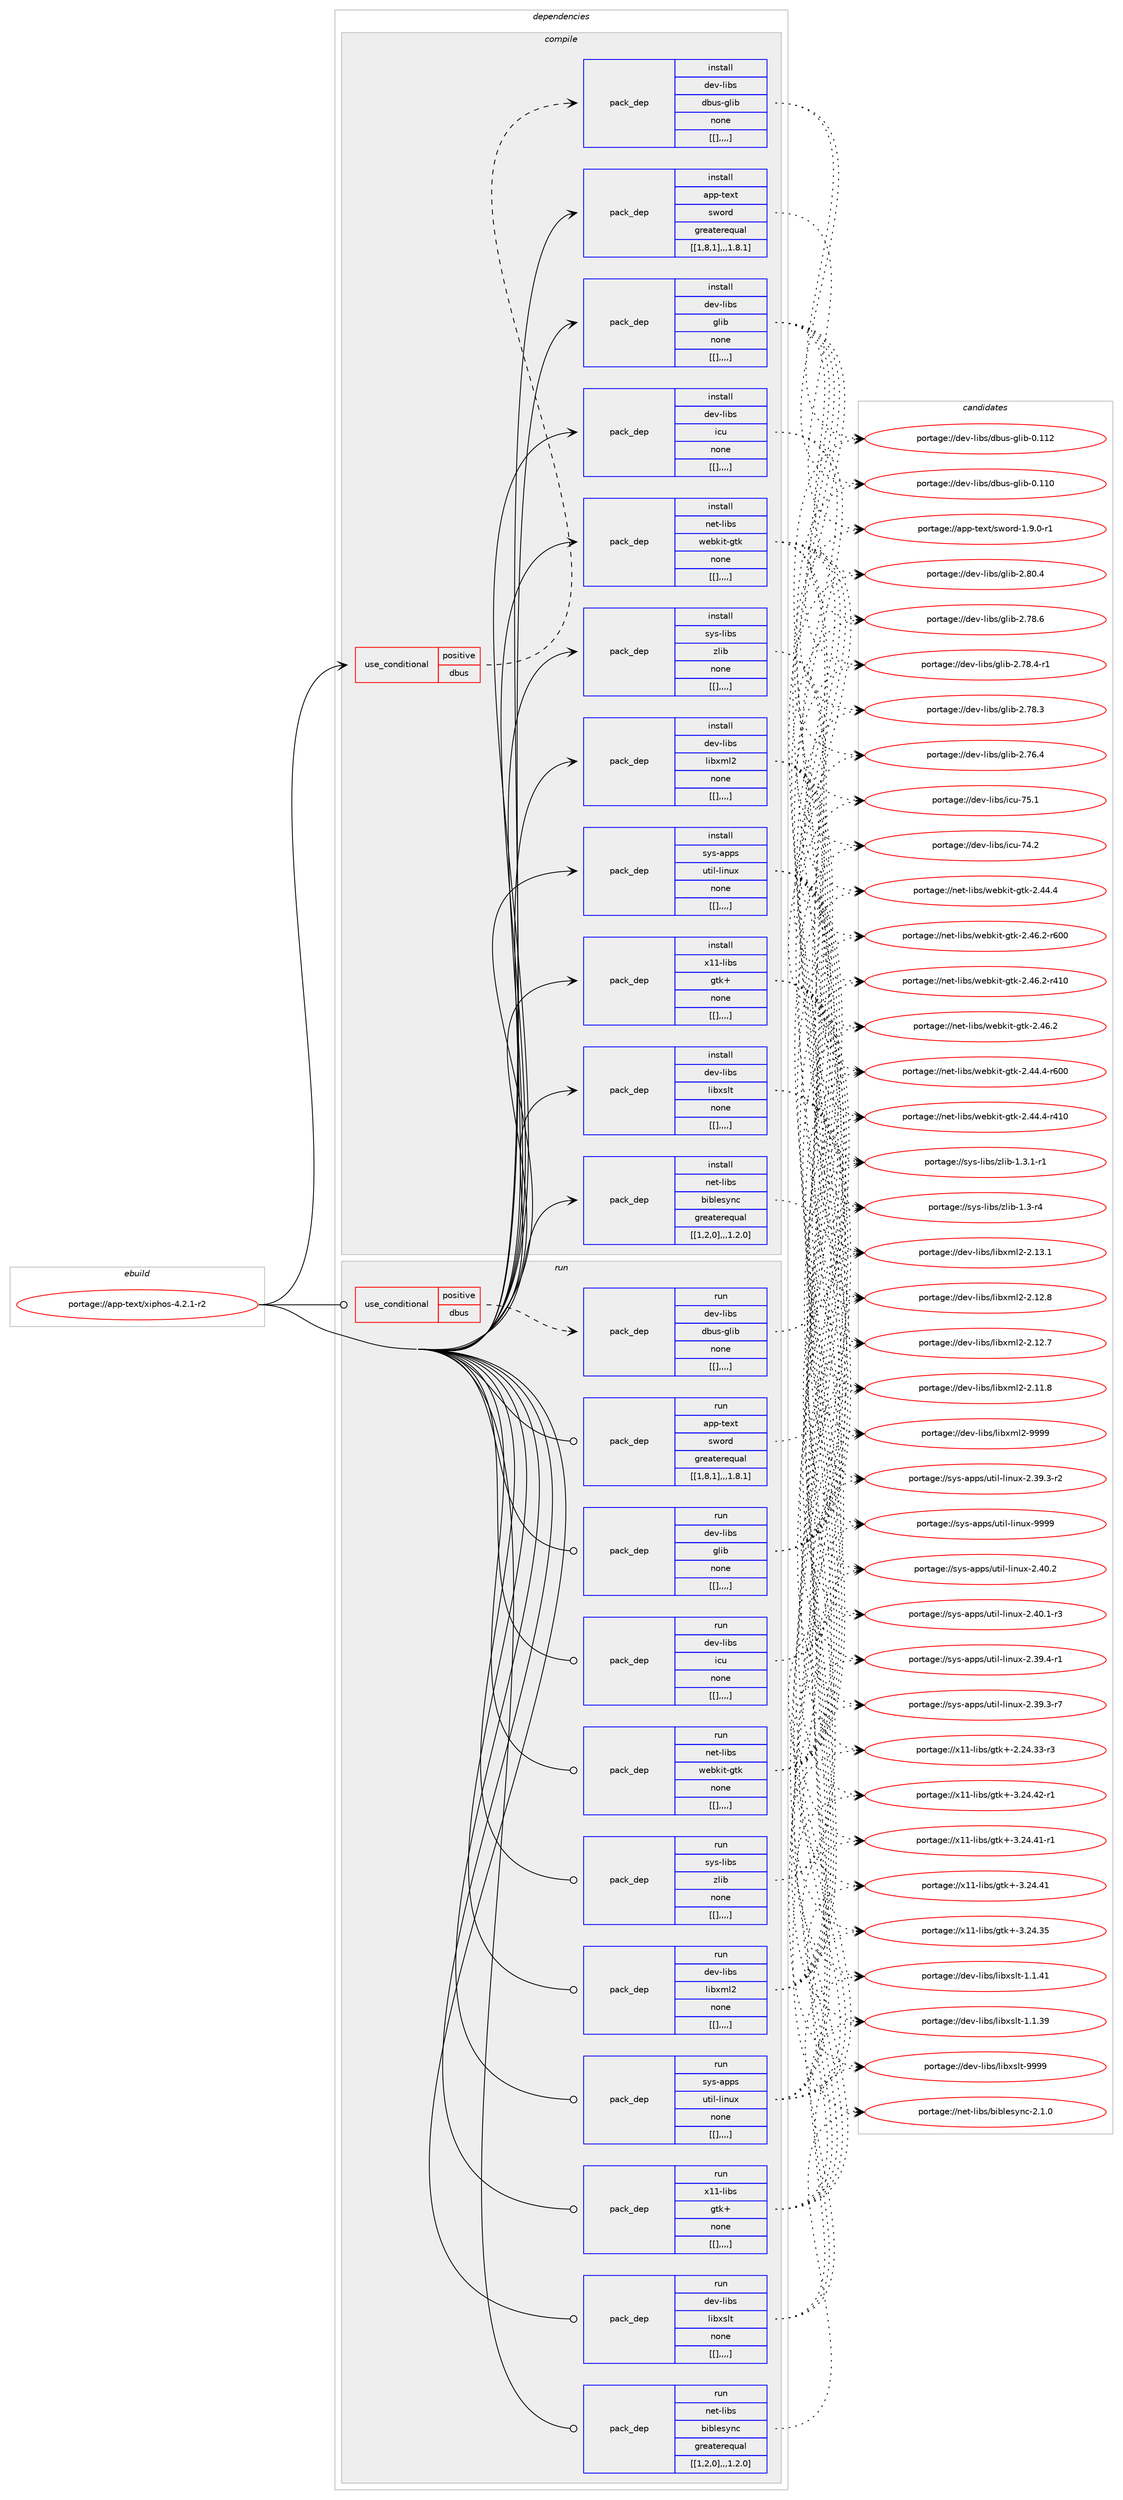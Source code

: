 digraph prolog {

# *************
# Graph options
# *************

newrank=true;
concentrate=true;
compound=true;
graph [rankdir=LR,fontname=Helvetica,fontsize=10,ranksep=1.5];#, ranksep=2.5, nodesep=0.2];
edge  [arrowhead=vee];
node  [fontname=Helvetica,fontsize=10];

# **********
# The ebuild
# **********

subgraph cluster_leftcol {
color=gray;
label=<<i>ebuild</i>>;
id [label="portage://app-text/xiphos-4.2.1-r2", color=red, width=4, href="../app-text/xiphos-4.2.1-r2.svg"];
}

# ****************
# The dependencies
# ****************

subgraph cluster_midcol {
color=gray;
label=<<i>dependencies</i>>;
subgraph cluster_compile {
fillcolor="#eeeeee";
style=filled;
label=<<i>compile</i>>;
subgraph cond17313 {
dependency62032 [label=<<TABLE BORDER="0" CELLBORDER="1" CELLSPACING="0" CELLPADDING="4"><TR><TD ROWSPAN="3" CELLPADDING="10">use_conditional</TD></TR><TR><TD>positive</TD></TR><TR><TD>dbus</TD></TR></TABLE>>, shape=none, color=red];
subgraph pack44151 {
dependency62035 [label=<<TABLE BORDER="0" CELLBORDER="1" CELLSPACING="0" CELLPADDING="4" WIDTH="220"><TR><TD ROWSPAN="6" CELLPADDING="30">pack_dep</TD></TR><TR><TD WIDTH="110">install</TD></TR><TR><TD>dev-libs</TD></TR><TR><TD>dbus-glib</TD></TR><TR><TD>none</TD></TR><TR><TD>[[],,,,]</TD></TR></TABLE>>, shape=none, color=blue];
}
dependency62032:e -> dependency62035:w [weight=20,style="dashed",arrowhead="vee"];
}
id:e -> dependency62032:w [weight=20,style="solid",arrowhead="vee"];
subgraph pack44197 {
dependency62095 [label=<<TABLE BORDER="0" CELLBORDER="1" CELLSPACING="0" CELLPADDING="4" WIDTH="220"><TR><TD ROWSPAN="6" CELLPADDING="30">pack_dep</TD></TR><TR><TD WIDTH="110">install</TD></TR><TR><TD>app-text</TD></TR><TR><TD>sword</TD></TR><TR><TD>greaterequal</TD></TR><TR><TD>[[1,8,1],,,1.8.1]</TD></TR></TABLE>>, shape=none, color=blue];
}
id:e -> dependency62095:w [weight=20,style="solid",arrowhead="vee"];
subgraph pack44200 {
dependency62124 [label=<<TABLE BORDER="0" CELLBORDER="1" CELLSPACING="0" CELLPADDING="4" WIDTH="220"><TR><TD ROWSPAN="6" CELLPADDING="30">pack_dep</TD></TR><TR><TD WIDTH="110">install</TD></TR><TR><TD>dev-libs</TD></TR><TR><TD>glib</TD></TR><TR><TD>none</TD></TR><TR><TD>[[],,,,]</TD></TR></TABLE>>, shape=none, color=blue];
}
id:e -> dependency62124:w [weight=20,style="solid",arrowhead="vee"];
subgraph pack44217 {
dependency62130 [label=<<TABLE BORDER="0" CELLBORDER="1" CELLSPACING="0" CELLPADDING="4" WIDTH="220"><TR><TD ROWSPAN="6" CELLPADDING="30">pack_dep</TD></TR><TR><TD WIDTH="110">install</TD></TR><TR><TD>dev-libs</TD></TR><TR><TD>icu</TD></TR><TR><TD>none</TD></TR><TR><TD>[[],,,,]</TD></TR></TABLE>>, shape=none, color=blue];
}
id:e -> dependency62130:w [weight=20,style="solid",arrowhead="vee"];
subgraph pack44228 {
dependency62138 [label=<<TABLE BORDER="0" CELLBORDER="1" CELLSPACING="0" CELLPADDING="4" WIDTH="220"><TR><TD ROWSPAN="6" CELLPADDING="30">pack_dep</TD></TR><TR><TD WIDTH="110">install</TD></TR><TR><TD>dev-libs</TD></TR><TR><TD>libxml2</TD></TR><TR><TD>none</TD></TR><TR><TD>[[],,,,]</TD></TR></TABLE>>, shape=none, color=blue];
}
id:e -> dependency62138:w [weight=20,style="solid",arrowhead="vee"];
subgraph pack44242 {
dependency62178 [label=<<TABLE BORDER="0" CELLBORDER="1" CELLSPACING="0" CELLPADDING="4" WIDTH="220"><TR><TD ROWSPAN="6" CELLPADDING="30">pack_dep</TD></TR><TR><TD WIDTH="110">install</TD></TR><TR><TD>dev-libs</TD></TR><TR><TD>libxslt</TD></TR><TR><TD>none</TD></TR><TR><TD>[[],,,,]</TD></TR></TABLE>>, shape=none, color=blue];
}
id:e -> dependency62178:w [weight=20,style="solid",arrowhead="vee"];
subgraph pack44262 {
dependency62222 [label=<<TABLE BORDER="0" CELLBORDER="1" CELLSPACING="0" CELLPADDING="4" WIDTH="220"><TR><TD ROWSPAN="6" CELLPADDING="30">pack_dep</TD></TR><TR><TD WIDTH="110">install</TD></TR><TR><TD>net-libs</TD></TR><TR><TD>biblesync</TD></TR><TR><TD>greaterequal</TD></TR><TR><TD>[[1,2,0],,,1.2.0]</TD></TR></TABLE>>, shape=none, color=blue];
}
id:e -> dependency62222:w [weight=20,style="solid",arrowhead="vee"];
subgraph pack44296 {
dependency62265 [label=<<TABLE BORDER="0" CELLBORDER="1" CELLSPACING="0" CELLPADDING="4" WIDTH="220"><TR><TD ROWSPAN="6" CELLPADDING="30">pack_dep</TD></TR><TR><TD WIDTH="110">install</TD></TR><TR><TD>net-libs</TD></TR><TR><TD>webkit-gtk</TD></TR><TR><TD>none</TD></TR><TR><TD>[[],,,,]</TD></TR></TABLE>>, shape=none, color=blue];
}
id:e -> dependency62265:w [weight=20,style="solid",arrowhead="vee"];
subgraph pack44331 {
dependency62330 [label=<<TABLE BORDER="0" CELLBORDER="1" CELLSPACING="0" CELLPADDING="4" WIDTH="220"><TR><TD ROWSPAN="6" CELLPADDING="30">pack_dep</TD></TR><TR><TD WIDTH="110">install</TD></TR><TR><TD>sys-apps</TD></TR><TR><TD>util-linux</TD></TR><TR><TD>none</TD></TR><TR><TD>[[],,,,]</TD></TR></TABLE>>, shape=none, color=blue];
}
id:e -> dependency62330:w [weight=20,style="solid",arrowhead="vee"];
subgraph pack44378 {
dependency62336 [label=<<TABLE BORDER="0" CELLBORDER="1" CELLSPACING="0" CELLPADDING="4" WIDTH="220"><TR><TD ROWSPAN="6" CELLPADDING="30">pack_dep</TD></TR><TR><TD WIDTH="110">install</TD></TR><TR><TD>sys-libs</TD></TR><TR><TD>zlib</TD></TR><TR><TD>none</TD></TR><TR><TD>[[],,,,]</TD></TR></TABLE>>, shape=none, color=blue];
}
id:e -> dependency62336:w [weight=20,style="solid",arrowhead="vee"];
subgraph pack44383 {
dependency62343 [label=<<TABLE BORDER="0" CELLBORDER="1" CELLSPACING="0" CELLPADDING="4" WIDTH="220"><TR><TD ROWSPAN="6" CELLPADDING="30">pack_dep</TD></TR><TR><TD WIDTH="110">install</TD></TR><TR><TD>x11-libs</TD></TR><TR><TD>gtk+</TD></TR><TR><TD>none</TD></TR><TR><TD>[[],,,,]</TD></TR></TABLE>>, shape=none, color=blue];
}
id:e -> dependency62343:w [weight=20,style="solid",arrowhead="vee"];
}
subgraph cluster_compileandrun {
fillcolor="#eeeeee";
style=filled;
label=<<i>compile and run</i>>;
}
subgraph cluster_run {
fillcolor="#eeeeee";
style=filled;
label=<<i>run</i>>;
subgraph cond17386 {
dependency62352 [label=<<TABLE BORDER="0" CELLBORDER="1" CELLSPACING="0" CELLPADDING="4"><TR><TD ROWSPAN="3" CELLPADDING="10">use_conditional</TD></TR><TR><TD>positive</TD></TR><TR><TD>dbus</TD></TR></TABLE>>, shape=none, color=red];
subgraph pack44409 {
dependency62488 [label=<<TABLE BORDER="0" CELLBORDER="1" CELLSPACING="0" CELLPADDING="4" WIDTH="220"><TR><TD ROWSPAN="6" CELLPADDING="30">pack_dep</TD></TR><TR><TD WIDTH="110">run</TD></TR><TR><TD>dev-libs</TD></TR><TR><TD>dbus-glib</TD></TR><TR><TD>none</TD></TR><TR><TD>[[],,,,]</TD></TR></TABLE>>, shape=none, color=blue];
}
dependency62352:e -> dependency62488:w [weight=20,style="dashed",arrowhead="vee"];
}
id:e -> dependency62352:w [weight=20,style="solid",arrowhead="odot"];
subgraph pack44492 {
dependency62493 [label=<<TABLE BORDER="0" CELLBORDER="1" CELLSPACING="0" CELLPADDING="4" WIDTH="220"><TR><TD ROWSPAN="6" CELLPADDING="30">pack_dep</TD></TR><TR><TD WIDTH="110">run</TD></TR><TR><TD>app-text</TD></TR><TR><TD>sword</TD></TR><TR><TD>greaterequal</TD></TR><TR><TD>[[1,8,1],,,1.8.1]</TD></TR></TABLE>>, shape=none, color=blue];
}
id:e -> dependency62493:w [weight=20,style="solid",arrowhead="odot"];
subgraph pack44513 {
dependency62628 [label=<<TABLE BORDER="0" CELLBORDER="1" CELLSPACING="0" CELLPADDING="4" WIDTH="220"><TR><TD ROWSPAN="6" CELLPADDING="30">pack_dep</TD></TR><TR><TD WIDTH="110">run</TD></TR><TR><TD>dev-libs</TD></TR><TR><TD>glib</TD></TR><TR><TD>none</TD></TR><TR><TD>[[],,,,]</TD></TR></TABLE>>, shape=none, color=blue];
}
id:e -> dependency62628:w [weight=20,style="solid",arrowhead="odot"];
subgraph pack44640 {
dependency62707 [label=<<TABLE BORDER="0" CELLBORDER="1" CELLSPACING="0" CELLPADDING="4" WIDTH="220"><TR><TD ROWSPAN="6" CELLPADDING="30">pack_dep</TD></TR><TR><TD WIDTH="110">run</TD></TR><TR><TD>dev-libs</TD></TR><TR><TD>icu</TD></TR><TR><TD>none</TD></TR><TR><TD>[[],,,,]</TD></TR></TABLE>>, shape=none, color=blue];
}
id:e -> dependency62707:w [weight=20,style="solid",arrowhead="odot"];
subgraph pack44693 {
dependency62760 [label=<<TABLE BORDER="0" CELLBORDER="1" CELLSPACING="0" CELLPADDING="4" WIDTH="220"><TR><TD ROWSPAN="6" CELLPADDING="30">pack_dep</TD></TR><TR><TD WIDTH="110">run</TD></TR><TR><TD>dev-libs</TD></TR><TR><TD>libxml2</TD></TR><TR><TD>none</TD></TR><TR><TD>[[],,,,]</TD></TR></TABLE>>, shape=none, color=blue];
}
id:e -> dependency62760:w [weight=20,style="solid",arrowhead="odot"];
subgraph pack44739 {
dependency62821 [label=<<TABLE BORDER="0" CELLBORDER="1" CELLSPACING="0" CELLPADDING="4" WIDTH="220"><TR><TD ROWSPAN="6" CELLPADDING="30">pack_dep</TD></TR><TR><TD WIDTH="110">run</TD></TR><TR><TD>dev-libs</TD></TR><TR><TD>libxslt</TD></TR><TR><TD>none</TD></TR><TR><TD>[[],,,,]</TD></TR></TABLE>>, shape=none, color=blue];
}
id:e -> dependency62821:w [weight=20,style="solid",arrowhead="odot"];
subgraph pack44743 {
dependency62827 [label=<<TABLE BORDER="0" CELLBORDER="1" CELLSPACING="0" CELLPADDING="4" WIDTH="220"><TR><TD ROWSPAN="6" CELLPADDING="30">pack_dep</TD></TR><TR><TD WIDTH="110">run</TD></TR><TR><TD>net-libs</TD></TR><TR><TD>biblesync</TD></TR><TR><TD>greaterequal</TD></TR><TR><TD>[[1,2,0],,,1.2.0]</TD></TR></TABLE>>, shape=none, color=blue];
}
id:e -> dependency62827:w [weight=20,style="solid",arrowhead="odot"];
subgraph pack44745 {
dependency62853 [label=<<TABLE BORDER="0" CELLBORDER="1" CELLSPACING="0" CELLPADDING="4" WIDTH="220"><TR><TD ROWSPAN="6" CELLPADDING="30">pack_dep</TD></TR><TR><TD WIDTH="110">run</TD></TR><TR><TD>net-libs</TD></TR><TR><TD>webkit-gtk</TD></TR><TR><TD>none</TD></TR><TR><TD>[[],,,,]</TD></TR></TABLE>>, shape=none, color=blue];
}
id:e -> dependency62853:w [weight=20,style="solid",arrowhead="odot"];
subgraph pack44763 {
dependency62876 [label=<<TABLE BORDER="0" CELLBORDER="1" CELLSPACING="0" CELLPADDING="4" WIDTH="220"><TR><TD ROWSPAN="6" CELLPADDING="30">pack_dep</TD></TR><TR><TD WIDTH="110">run</TD></TR><TR><TD>sys-apps</TD></TR><TR><TD>util-linux</TD></TR><TR><TD>none</TD></TR><TR><TD>[[],,,,]</TD></TR></TABLE>>, shape=none, color=blue];
}
id:e -> dependency62876:w [weight=20,style="solid",arrowhead="odot"];
subgraph pack44811 {
dependency62937 [label=<<TABLE BORDER="0" CELLBORDER="1" CELLSPACING="0" CELLPADDING="4" WIDTH="220"><TR><TD ROWSPAN="6" CELLPADDING="30">pack_dep</TD></TR><TR><TD WIDTH="110">run</TD></TR><TR><TD>sys-libs</TD></TR><TR><TD>zlib</TD></TR><TR><TD>none</TD></TR><TR><TD>[[],,,,]</TD></TR></TABLE>>, shape=none, color=blue];
}
id:e -> dependency62937:w [weight=20,style="solid",arrowhead="odot"];
subgraph pack44849 {
dependency62960 [label=<<TABLE BORDER="0" CELLBORDER="1" CELLSPACING="0" CELLPADDING="4" WIDTH="220"><TR><TD ROWSPAN="6" CELLPADDING="30">pack_dep</TD></TR><TR><TD WIDTH="110">run</TD></TR><TR><TD>x11-libs</TD></TR><TR><TD>gtk+</TD></TR><TR><TD>none</TD></TR><TR><TD>[[],,,,]</TD></TR></TABLE>>, shape=none, color=blue];
}
id:e -> dependency62960:w [weight=20,style="solid",arrowhead="odot"];
}
}

# **************
# The candidates
# **************

subgraph cluster_choices {
rank=same;
color=gray;
label=<<i>candidates</i>>;

subgraph choice42897 {
color=black;
nodesep=1;
choice100101118451081059811547100981171154510310810598454846494950 [label="portage://dev-libs/dbus-glib-0.112", color=red, width=4,href="../dev-libs/dbus-glib-0.112.svg"];
choice100101118451081059811547100981171154510310810598454846494948 [label="portage://dev-libs/dbus-glib-0.110", color=red, width=4,href="../dev-libs/dbus-glib-0.110.svg"];
dependency62035:e -> choice100101118451081059811547100981171154510310810598454846494950:w [style=dotted,weight="100"];
dependency62035:e -> choice100101118451081059811547100981171154510310810598454846494948:w [style=dotted,weight="100"];
}
subgraph choice42900 {
color=black;
nodesep=1;
choice9711211245116101120116471151191111141004549465746484511449 [label="portage://app-text/sword-1.9.0-r1", color=red, width=4,href="../app-text/sword-1.9.0-r1.svg"];
dependency62095:e -> choice9711211245116101120116471151191111141004549465746484511449:w [style=dotted,weight="100"];
}
subgraph choice42903 {
color=black;
nodesep=1;
choice1001011184510810598115471031081059845504656484652 [label="portage://dev-libs/glib-2.80.4", color=red, width=4,href="../dev-libs/glib-2.80.4.svg"];
choice1001011184510810598115471031081059845504655564654 [label="portage://dev-libs/glib-2.78.6", color=red, width=4,href="../dev-libs/glib-2.78.6.svg"];
choice10010111845108105981154710310810598455046555646524511449 [label="portage://dev-libs/glib-2.78.4-r1", color=red, width=4,href="../dev-libs/glib-2.78.4-r1.svg"];
choice1001011184510810598115471031081059845504655564651 [label="portage://dev-libs/glib-2.78.3", color=red, width=4,href="../dev-libs/glib-2.78.3.svg"];
choice1001011184510810598115471031081059845504655544652 [label="portage://dev-libs/glib-2.76.4", color=red, width=4,href="../dev-libs/glib-2.76.4.svg"];
dependency62124:e -> choice1001011184510810598115471031081059845504656484652:w [style=dotted,weight="100"];
dependency62124:e -> choice1001011184510810598115471031081059845504655564654:w [style=dotted,weight="100"];
dependency62124:e -> choice10010111845108105981154710310810598455046555646524511449:w [style=dotted,weight="100"];
dependency62124:e -> choice1001011184510810598115471031081059845504655564651:w [style=dotted,weight="100"];
dependency62124:e -> choice1001011184510810598115471031081059845504655544652:w [style=dotted,weight="100"];
}
subgraph choice42907 {
color=black;
nodesep=1;
choice100101118451081059811547105991174555534649 [label="portage://dev-libs/icu-75.1", color=red, width=4,href="../dev-libs/icu-75.1.svg"];
choice100101118451081059811547105991174555524650 [label="portage://dev-libs/icu-74.2", color=red, width=4,href="../dev-libs/icu-74.2.svg"];
dependency62130:e -> choice100101118451081059811547105991174555534649:w [style=dotted,weight="100"];
dependency62130:e -> choice100101118451081059811547105991174555524650:w [style=dotted,weight="100"];
}
subgraph choice42925 {
color=black;
nodesep=1;
choice10010111845108105981154710810598120109108504557575757 [label="portage://dev-libs/libxml2-9999", color=red, width=4,href="../dev-libs/libxml2-9999.svg"];
choice100101118451081059811547108105981201091085045504649514649 [label="portage://dev-libs/libxml2-2.13.1", color=red, width=4,href="../dev-libs/libxml2-2.13.1.svg"];
choice100101118451081059811547108105981201091085045504649504656 [label="portage://dev-libs/libxml2-2.12.8", color=red, width=4,href="../dev-libs/libxml2-2.12.8.svg"];
choice100101118451081059811547108105981201091085045504649504655 [label="portage://dev-libs/libxml2-2.12.7", color=red, width=4,href="../dev-libs/libxml2-2.12.7.svg"];
choice100101118451081059811547108105981201091085045504649494656 [label="portage://dev-libs/libxml2-2.11.8", color=red, width=4,href="../dev-libs/libxml2-2.11.8.svg"];
dependency62138:e -> choice10010111845108105981154710810598120109108504557575757:w [style=dotted,weight="100"];
dependency62138:e -> choice100101118451081059811547108105981201091085045504649514649:w [style=dotted,weight="100"];
dependency62138:e -> choice100101118451081059811547108105981201091085045504649504656:w [style=dotted,weight="100"];
dependency62138:e -> choice100101118451081059811547108105981201091085045504649504655:w [style=dotted,weight="100"];
dependency62138:e -> choice100101118451081059811547108105981201091085045504649494656:w [style=dotted,weight="100"];
}
subgraph choice42978 {
color=black;
nodesep=1;
choice100101118451081059811547108105981201151081164557575757 [label="portage://dev-libs/libxslt-9999", color=red, width=4,href="../dev-libs/libxslt-9999.svg"];
choice1001011184510810598115471081059812011510811645494649465249 [label="portage://dev-libs/libxslt-1.1.41", color=red, width=4,href="../dev-libs/libxslt-1.1.41.svg"];
choice1001011184510810598115471081059812011510811645494649465157 [label="portage://dev-libs/libxslt-1.1.39", color=red, width=4,href="../dev-libs/libxslt-1.1.39.svg"];
dependency62178:e -> choice100101118451081059811547108105981201151081164557575757:w [style=dotted,weight="100"];
dependency62178:e -> choice1001011184510810598115471081059812011510811645494649465249:w [style=dotted,weight="100"];
dependency62178:e -> choice1001011184510810598115471081059812011510811645494649465157:w [style=dotted,weight="100"];
}
subgraph choice42983 {
color=black;
nodesep=1;
choice110101116451081059811547981059810810111512111099455046494648 [label="portage://net-libs/biblesync-2.1.0", color=red, width=4,href="../net-libs/biblesync-2.1.0.svg"];
dependency62222:e -> choice110101116451081059811547981059810810111512111099455046494648:w [style=dotted,weight="100"];
}
subgraph choice42986 {
color=black;
nodesep=1;
choice11010111645108105981154711910198107105116451031161074550465254465045114544848 [label="portage://net-libs/webkit-gtk-2.46.2-r600", color=red, width=4,href="../net-libs/webkit-gtk-2.46.2-r600.svg"];
choice11010111645108105981154711910198107105116451031161074550465254465045114524948 [label="portage://net-libs/webkit-gtk-2.46.2-r410", color=red, width=4,href="../net-libs/webkit-gtk-2.46.2-r410.svg"];
choice110101116451081059811547119101981071051164510311610745504652544650 [label="portage://net-libs/webkit-gtk-2.46.2", color=red, width=4,href="../net-libs/webkit-gtk-2.46.2.svg"];
choice11010111645108105981154711910198107105116451031161074550465252465245114544848 [label="portage://net-libs/webkit-gtk-2.44.4-r600", color=red, width=4,href="../net-libs/webkit-gtk-2.44.4-r600.svg"];
choice11010111645108105981154711910198107105116451031161074550465252465245114524948 [label="portage://net-libs/webkit-gtk-2.44.4-r410", color=red, width=4,href="../net-libs/webkit-gtk-2.44.4-r410.svg"];
choice110101116451081059811547119101981071051164510311610745504652524652 [label="portage://net-libs/webkit-gtk-2.44.4", color=red, width=4,href="../net-libs/webkit-gtk-2.44.4.svg"];
dependency62265:e -> choice11010111645108105981154711910198107105116451031161074550465254465045114544848:w [style=dotted,weight="100"];
dependency62265:e -> choice11010111645108105981154711910198107105116451031161074550465254465045114524948:w [style=dotted,weight="100"];
dependency62265:e -> choice110101116451081059811547119101981071051164510311610745504652544650:w [style=dotted,weight="100"];
dependency62265:e -> choice11010111645108105981154711910198107105116451031161074550465252465245114544848:w [style=dotted,weight="100"];
dependency62265:e -> choice11010111645108105981154711910198107105116451031161074550465252465245114524948:w [style=dotted,weight="100"];
dependency62265:e -> choice110101116451081059811547119101981071051164510311610745504652524652:w [style=dotted,weight="100"];
}
subgraph choice43023 {
color=black;
nodesep=1;
choice115121115459711211211547117116105108451081051101171204557575757 [label="portage://sys-apps/util-linux-9999", color=red, width=4,href="../sys-apps/util-linux-9999.svg"];
choice1151211154597112112115471171161051084510810511011712045504652484650 [label="portage://sys-apps/util-linux-2.40.2", color=red, width=4,href="../sys-apps/util-linux-2.40.2.svg"];
choice11512111545971121121154711711610510845108105110117120455046524846494511451 [label="portage://sys-apps/util-linux-2.40.1-r3", color=red, width=4,href="../sys-apps/util-linux-2.40.1-r3.svg"];
choice11512111545971121121154711711610510845108105110117120455046515746524511449 [label="portage://sys-apps/util-linux-2.39.4-r1", color=red, width=4,href="../sys-apps/util-linux-2.39.4-r1.svg"];
choice11512111545971121121154711711610510845108105110117120455046515746514511455 [label="portage://sys-apps/util-linux-2.39.3-r7", color=red, width=4,href="../sys-apps/util-linux-2.39.3-r7.svg"];
choice11512111545971121121154711711610510845108105110117120455046515746514511450 [label="portage://sys-apps/util-linux-2.39.3-r2", color=red, width=4,href="../sys-apps/util-linux-2.39.3-r2.svg"];
dependency62330:e -> choice115121115459711211211547117116105108451081051101171204557575757:w [style=dotted,weight="100"];
dependency62330:e -> choice1151211154597112112115471171161051084510810511011712045504652484650:w [style=dotted,weight="100"];
dependency62330:e -> choice11512111545971121121154711711610510845108105110117120455046524846494511451:w [style=dotted,weight="100"];
dependency62330:e -> choice11512111545971121121154711711610510845108105110117120455046515746524511449:w [style=dotted,weight="100"];
dependency62330:e -> choice11512111545971121121154711711610510845108105110117120455046515746514511455:w [style=dotted,weight="100"];
dependency62330:e -> choice11512111545971121121154711711610510845108105110117120455046515746514511450:w [style=dotted,weight="100"];
}
subgraph choice43038 {
color=black;
nodesep=1;
choice115121115451081059811547122108105984549465146494511449 [label="portage://sys-libs/zlib-1.3.1-r1", color=red, width=4,href="../sys-libs/zlib-1.3.1-r1.svg"];
choice11512111545108105981154712210810598454946514511452 [label="portage://sys-libs/zlib-1.3-r4", color=red, width=4,href="../sys-libs/zlib-1.3-r4.svg"];
dependency62336:e -> choice115121115451081059811547122108105984549465146494511449:w [style=dotted,weight="100"];
dependency62336:e -> choice11512111545108105981154712210810598454946514511452:w [style=dotted,weight="100"];
}
subgraph choice43042 {
color=black;
nodesep=1;
choice12049494510810598115471031161074345514650524652504511449 [label="portage://x11-libs/gtk+-3.24.42-r1", color=red, width=4,href="../x11-libs/gtk+-3.24.42-r1.svg"];
choice12049494510810598115471031161074345514650524652494511449 [label="portage://x11-libs/gtk+-3.24.41-r1", color=red, width=4,href="../x11-libs/gtk+-3.24.41-r1.svg"];
choice1204949451081059811547103116107434551465052465249 [label="portage://x11-libs/gtk+-3.24.41", color=red, width=4,href="../x11-libs/gtk+-3.24.41.svg"];
choice1204949451081059811547103116107434551465052465153 [label="portage://x11-libs/gtk+-3.24.35", color=red, width=4,href="../x11-libs/gtk+-3.24.35.svg"];
choice12049494510810598115471031161074345504650524651514511451 [label="portage://x11-libs/gtk+-2.24.33-r3", color=red, width=4,href="../x11-libs/gtk+-2.24.33-r3.svg"];
dependency62343:e -> choice12049494510810598115471031161074345514650524652504511449:w [style=dotted,weight="100"];
dependency62343:e -> choice12049494510810598115471031161074345514650524652494511449:w [style=dotted,weight="100"];
dependency62343:e -> choice1204949451081059811547103116107434551465052465249:w [style=dotted,weight="100"];
dependency62343:e -> choice1204949451081059811547103116107434551465052465153:w [style=dotted,weight="100"];
dependency62343:e -> choice12049494510810598115471031161074345504650524651514511451:w [style=dotted,weight="100"];
}
subgraph choice43048 {
color=black;
nodesep=1;
choice100101118451081059811547100981171154510310810598454846494950 [label="portage://dev-libs/dbus-glib-0.112", color=red, width=4,href="../dev-libs/dbus-glib-0.112.svg"];
choice100101118451081059811547100981171154510310810598454846494948 [label="portage://dev-libs/dbus-glib-0.110", color=red, width=4,href="../dev-libs/dbus-glib-0.110.svg"];
dependency62488:e -> choice100101118451081059811547100981171154510310810598454846494950:w [style=dotted,weight="100"];
dependency62488:e -> choice100101118451081059811547100981171154510310810598454846494948:w [style=dotted,weight="100"];
}
subgraph choice43049 {
color=black;
nodesep=1;
choice9711211245116101120116471151191111141004549465746484511449 [label="portage://app-text/sword-1.9.0-r1", color=red, width=4,href="../app-text/sword-1.9.0-r1.svg"];
dependency62493:e -> choice9711211245116101120116471151191111141004549465746484511449:w [style=dotted,weight="100"];
}
subgraph choice43074 {
color=black;
nodesep=1;
choice1001011184510810598115471031081059845504656484652 [label="portage://dev-libs/glib-2.80.4", color=red, width=4,href="../dev-libs/glib-2.80.4.svg"];
choice1001011184510810598115471031081059845504655564654 [label="portage://dev-libs/glib-2.78.6", color=red, width=4,href="../dev-libs/glib-2.78.6.svg"];
choice10010111845108105981154710310810598455046555646524511449 [label="portage://dev-libs/glib-2.78.4-r1", color=red, width=4,href="../dev-libs/glib-2.78.4-r1.svg"];
choice1001011184510810598115471031081059845504655564651 [label="portage://dev-libs/glib-2.78.3", color=red, width=4,href="../dev-libs/glib-2.78.3.svg"];
choice1001011184510810598115471031081059845504655544652 [label="portage://dev-libs/glib-2.76.4", color=red, width=4,href="../dev-libs/glib-2.76.4.svg"];
dependency62628:e -> choice1001011184510810598115471031081059845504656484652:w [style=dotted,weight="100"];
dependency62628:e -> choice1001011184510810598115471031081059845504655564654:w [style=dotted,weight="100"];
dependency62628:e -> choice10010111845108105981154710310810598455046555646524511449:w [style=dotted,weight="100"];
dependency62628:e -> choice1001011184510810598115471031081059845504655564651:w [style=dotted,weight="100"];
dependency62628:e -> choice1001011184510810598115471031081059845504655544652:w [style=dotted,weight="100"];
}
subgraph choice43080 {
color=black;
nodesep=1;
choice100101118451081059811547105991174555534649 [label="portage://dev-libs/icu-75.1", color=red, width=4,href="../dev-libs/icu-75.1.svg"];
choice100101118451081059811547105991174555524650 [label="portage://dev-libs/icu-74.2", color=red, width=4,href="../dev-libs/icu-74.2.svg"];
dependency62707:e -> choice100101118451081059811547105991174555534649:w [style=dotted,weight="100"];
dependency62707:e -> choice100101118451081059811547105991174555524650:w [style=dotted,weight="100"];
}
subgraph choice43081 {
color=black;
nodesep=1;
choice10010111845108105981154710810598120109108504557575757 [label="portage://dev-libs/libxml2-9999", color=red, width=4,href="../dev-libs/libxml2-9999.svg"];
choice100101118451081059811547108105981201091085045504649514649 [label="portage://dev-libs/libxml2-2.13.1", color=red, width=4,href="../dev-libs/libxml2-2.13.1.svg"];
choice100101118451081059811547108105981201091085045504649504656 [label="portage://dev-libs/libxml2-2.12.8", color=red, width=4,href="../dev-libs/libxml2-2.12.8.svg"];
choice100101118451081059811547108105981201091085045504649504655 [label="portage://dev-libs/libxml2-2.12.7", color=red, width=4,href="../dev-libs/libxml2-2.12.7.svg"];
choice100101118451081059811547108105981201091085045504649494656 [label="portage://dev-libs/libxml2-2.11.8", color=red, width=4,href="../dev-libs/libxml2-2.11.8.svg"];
dependency62760:e -> choice10010111845108105981154710810598120109108504557575757:w [style=dotted,weight="100"];
dependency62760:e -> choice100101118451081059811547108105981201091085045504649514649:w [style=dotted,weight="100"];
dependency62760:e -> choice100101118451081059811547108105981201091085045504649504656:w [style=dotted,weight="100"];
dependency62760:e -> choice100101118451081059811547108105981201091085045504649504655:w [style=dotted,weight="100"];
dependency62760:e -> choice100101118451081059811547108105981201091085045504649494656:w [style=dotted,weight="100"];
}
subgraph choice43122 {
color=black;
nodesep=1;
choice100101118451081059811547108105981201151081164557575757 [label="portage://dev-libs/libxslt-9999", color=red, width=4,href="../dev-libs/libxslt-9999.svg"];
choice1001011184510810598115471081059812011510811645494649465249 [label="portage://dev-libs/libxslt-1.1.41", color=red, width=4,href="../dev-libs/libxslt-1.1.41.svg"];
choice1001011184510810598115471081059812011510811645494649465157 [label="portage://dev-libs/libxslt-1.1.39", color=red, width=4,href="../dev-libs/libxslt-1.1.39.svg"];
dependency62821:e -> choice100101118451081059811547108105981201151081164557575757:w [style=dotted,weight="100"];
dependency62821:e -> choice1001011184510810598115471081059812011510811645494649465249:w [style=dotted,weight="100"];
dependency62821:e -> choice1001011184510810598115471081059812011510811645494649465157:w [style=dotted,weight="100"];
}
subgraph choice43124 {
color=black;
nodesep=1;
choice110101116451081059811547981059810810111512111099455046494648 [label="portage://net-libs/biblesync-2.1.0", color=red, width=4,href="../net-libs/biblesync-2.1.0.svg"];
dependency62827:e -> choice110101116451081059811547981059810810111512111099455046494648:w [style=dotted,weight="100"];
}
subgraph choice43129 {
color=black;
nodesep=1;
choice11010111645108105981154711910198107105116451031161074550465254465045114544848 [label="portage://net-libs/webkit-gtk-2.46.2-r600", color=red, width=4,href="../net-libs/webkit-gtk-2.46.2-r600.svg"];
choice11010111645108105981154711910198107105116451031161074550465254465045114524948 [label="portage://net-libs/webkit-gtk-2.46.2-r410", color=red, width=4,href="../net-libs/webkit-gtk-2.46.2-r410.svg"];
choice110101116451081059811547119101981071051164510311610745504652544650 [label="portage://net-libs/webkit-gtk-2.46.2", color=red, width=4,href="../net-libs/webkit-gtk-2.46.2.svg"];
choice11010111645108105981154711910198107105116451031161074550465252465245114544848 [label="portage://net-libs/webkit-gtk-2.44.4-r600", color=red, width=4,href="../net-libs/webkit-gtk-2.44.4-r600.svg"];
choice11010111645108105981154711910198107105116451031161074550465252465245114524948 [label="portage://net-libs/webkit-gtk-2.44.4-r410", color=red, width=4,href="../net-libs/webkit-gtk-2.44.4-r410.svg"];
choice110101116451081059811547119101981071051164510311610745504652524652 [label="portage://net-libs/webkit-gtk-2.44.4", color=red, width=4,href="../net-libs/webkit-gtk-2.44.4.svg"];
dependency62853:e -> choice11010111645108105981154711910198107105116451031161074550465254465045114544848:w [style=dotted,weight="100"];
dependency62853:e -> choice11010111645108105981154711910198107105116451031161074550465254465045114524948:w [style=dotted,weight="100"];
dependency62853:e -> choice110101116451081059811547119101981071051164510311610745504652544650:w [style=dotted,weight="100"];
dependency62853:e -> choice11010111645108105981154711910198107105116451031161074550465252465245114544848:w [style=dotted,weight="100"];
dependency62853:e -> choice11010111645108105981154711910198107105116451031161074550465252465245114524948:w [style=dotted,weight="100"];
dependency62853:e -> choice110101116451081059811547119101981071051164510311610745504652524652:w [style=dotted,weight="100"];
}
subgraph choice43145 {
color=black;
nodesep=1;
choice115121115459711211211547117116105108451081051101171204557575757 [label="portage://sys-apps/util-linux-9999", color=red, width=4,href="../sys-apps/util-linux-9999.svg"];
choice1151211154597112112115471171161051084510810511011712045504652484650 [label="portage://sys-apps/util-linux-2.40.2", color=red, width=4,href="../sys-apps/util-linux-2.40.2.svg"];
choice11512111545971121121154711711610510845108105110117120455046524846494511451 [label="portage://sys-apps/util-linux-2.40.1-r3", color=red, width=4,href="../sys-apps/util-linux-2.40.1-r3.svg"];
choice11512111545971121121154711711610510845108105110117120455046515746524511449 [label="portage://sys-apps/util-linux-2.39.4-r1", color=red, width=4,href="../sys-apps/util-linux-2.39.4-r1.svg"];
choice11512111545971121121154711711610510845108105110117120455046515746514511455 [label="portage://sys-apps/util-linux-2.39.3-r7", color=red, width=4,href="../sys-apps/util-linux-2.39.3-r7.svg"];
choice11512111545971121121154711711610510845108105110117120455046515746514511450 [label="portage://sys-apps/util-linux-2.39.3-r2", color=red, width=4,href="../sys-apps/util-linux-2.39.3-r2.svg"];
dependency62876:e -> choice115121115459711211211547117116105108451081051101171204557575757:w [style=dotted,weight="100"];
dependency62876:e -> choice1151211154597112112115471171161051084510810511011712045504652484650:w [style=dotted,weight="100"];
dependency62876:e -> choice11512111545971121121154711711610510845108105110117120455046524846494511451:w [style=dotted,weight="100"];
dependency62876:e -> choice11512111545971121121154711711610510845108105110117120455046515746524511449:w [style=dotted,weight="100"];
dependency62876:e -> choice11512111545971121121154711711610510845108105110117120455046515746514511455:w [style=dotted,weight="100"];
dependency62876:e -> choice11512111545971121121154711711610510845108105110117120455046515746514511450:w [style=dotted,weight="100"];
}
subgraph choice43158 {
color=black;
nodesep=1;
choice115121115451081059811547122108105984549465146494511449 [label="portage://sys-libs/zlib-1.3.1-r1", color=red, width=4,href="../sys-libs/zlib-1.3.1-r1.svg"];
choice11512111545108105981154712210810598454946514511452 [label="portage://sys-libs/zlib-1.3-r4", color=red, width=4,href="../sys-libs/zlib-1.3-r4.svg"];
dependency62937:e -> choice115121115451081059811547122108105984549465146494511449:w [style=dotted,weight="100"];
dependency62937:e -> choice11512111545108105981154712210810598454946514511452:w [style=dotted,weight="100"];
}
subgraph choice43177 {
color=black;
nodesep=1;
choice12049494510810598115471031161074345514650524652504511449 [label="portage://x11-libs/gtk+-3.24.42-r1", color=red, width=4,href="../x11-libs/gtk+-3.24.42-r1.svg"];
choice12049494510810598115471031161074345514650524652494511449 [label="portage://x11-libs/gtk+-3.24.41-r1", color=red, width=4,href="../x11-libs/gtk+-3.24.41-r1.svg"];
choice1204949451081059811547103116107434551465052465249 [label="portage://x11-libs/gtk+-3.24.41", color=red, width=4,href="../x11-libs/gtk+-3.24.41.svg"];
choice1204949451081059811547103116107434551465052465153 [label="portage://x11-libs/gtk+-3.24.35", color=red, width=4,href="../x11-libs/gtk+-3.24.35.svg"];
choice12049494510810598115471031161074345504650524651514511451 [label="portage://x11-libs/gtk+-2.24.33-r3", color=red, width=4,href="../x11-libs/gtk+-2.24.33-r3.svg"];
dependency62960:e -> choice12049494510810598115471031161074345514650524652504511449:w [style=dotted,weight="100"];
dependency62960:e -> choice12049494510810598115471031161074345514650524652494511449:w [style=dotted,weight="100"];
dependency62960:e -> choice1204949451081059811547103116107434551465052465249:w [style=dotted,weight="100"];
dependency62960:e -> choice1204949451081059811547103116107434551465052465153:w [style=dotted,weight="100"];
dependency62960:e -> choice12049494510810598115471031161074345504650524651514511451:w [style=dotted,weight="100"];
}
}

}
